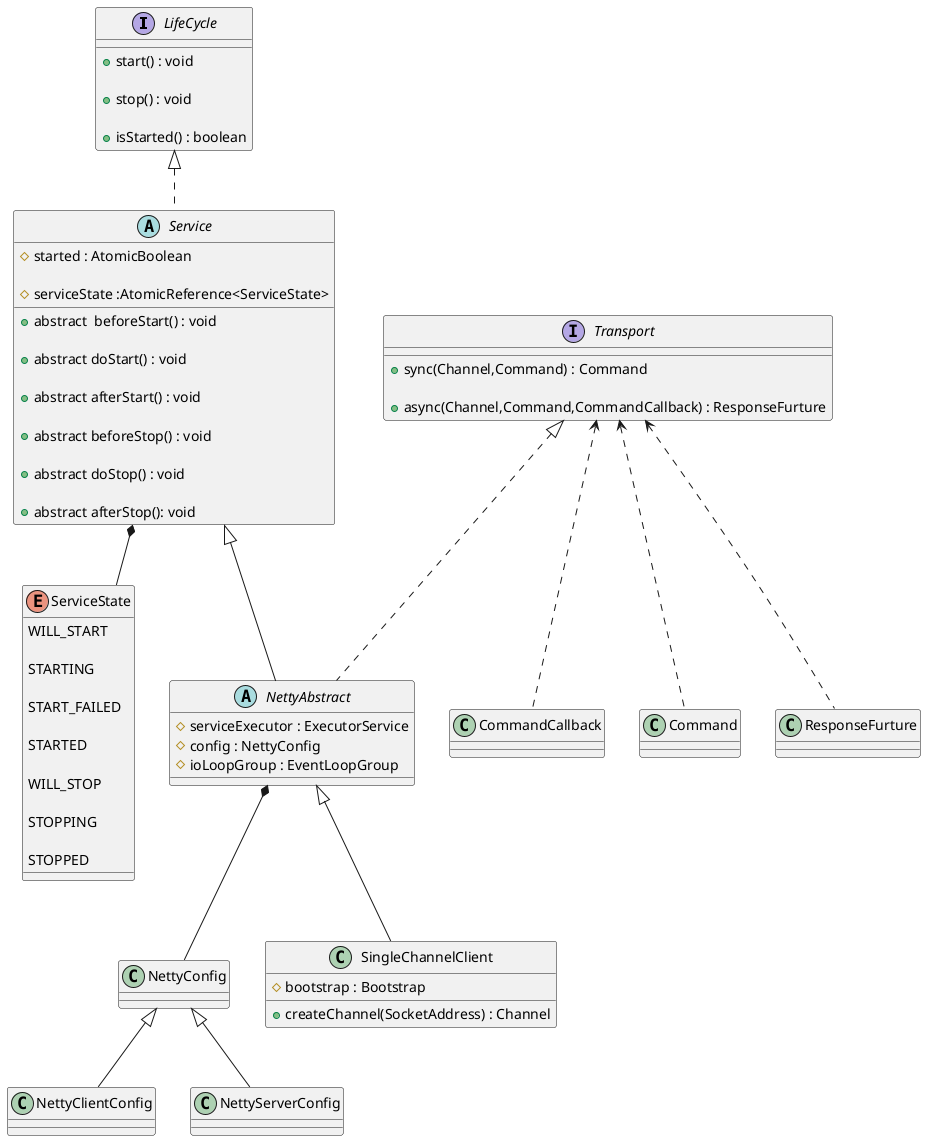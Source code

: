 @startuml



interface LifeCycle {
	+ start() : void

	+ stop() : void

	+ isStarted() : boolean
}

interface Transport {
	+ sync(Channel,Command) : Command

	+ async(Channel,Command,CommandCallback) : ResponseFurture
}

abstract class Service implements LifeCycle {

# started : AtomicBoolean

# serviceState :AtomicReference<ServiceState>

+ abstract  beforeStart() : void

+ abstract doStart() : void

+ abstract afterStart() : void

+ abstract beforeStop() : void

+ abstract doStop() : void

+ abstract afterStop(): void

}

enum ServiceState {

WILL_START

STARTING

START_FAILED

STARTED

WILL_STOP

STOPPING

STOPPED
}



class CommandCallback {
}


abstract class NettyAbstract extends Service implements Transport  {
#serviceExecutor : ExecutorService
#config : NettyConfig
#ioLoopGroup : EventLoopGroup
}






class NettyConfig {
}

class NettyClientConfig extends NettyConfig{
}

class NettyServerConfig extends NettyConfig {
}


class Command {
}
class ResponseFurture {
}

class SingleChannelClient extends NettyAbstract {
# bootstrap : Bootstrap

+ createChannel(SocketAddress) : Channel
}


Service *-- ServiceState
NettyAbstract *-- NettyConfig
Transport <.. Command
Transport <.. ResponseFurture
Transport <.. CommandCallback
@enduml